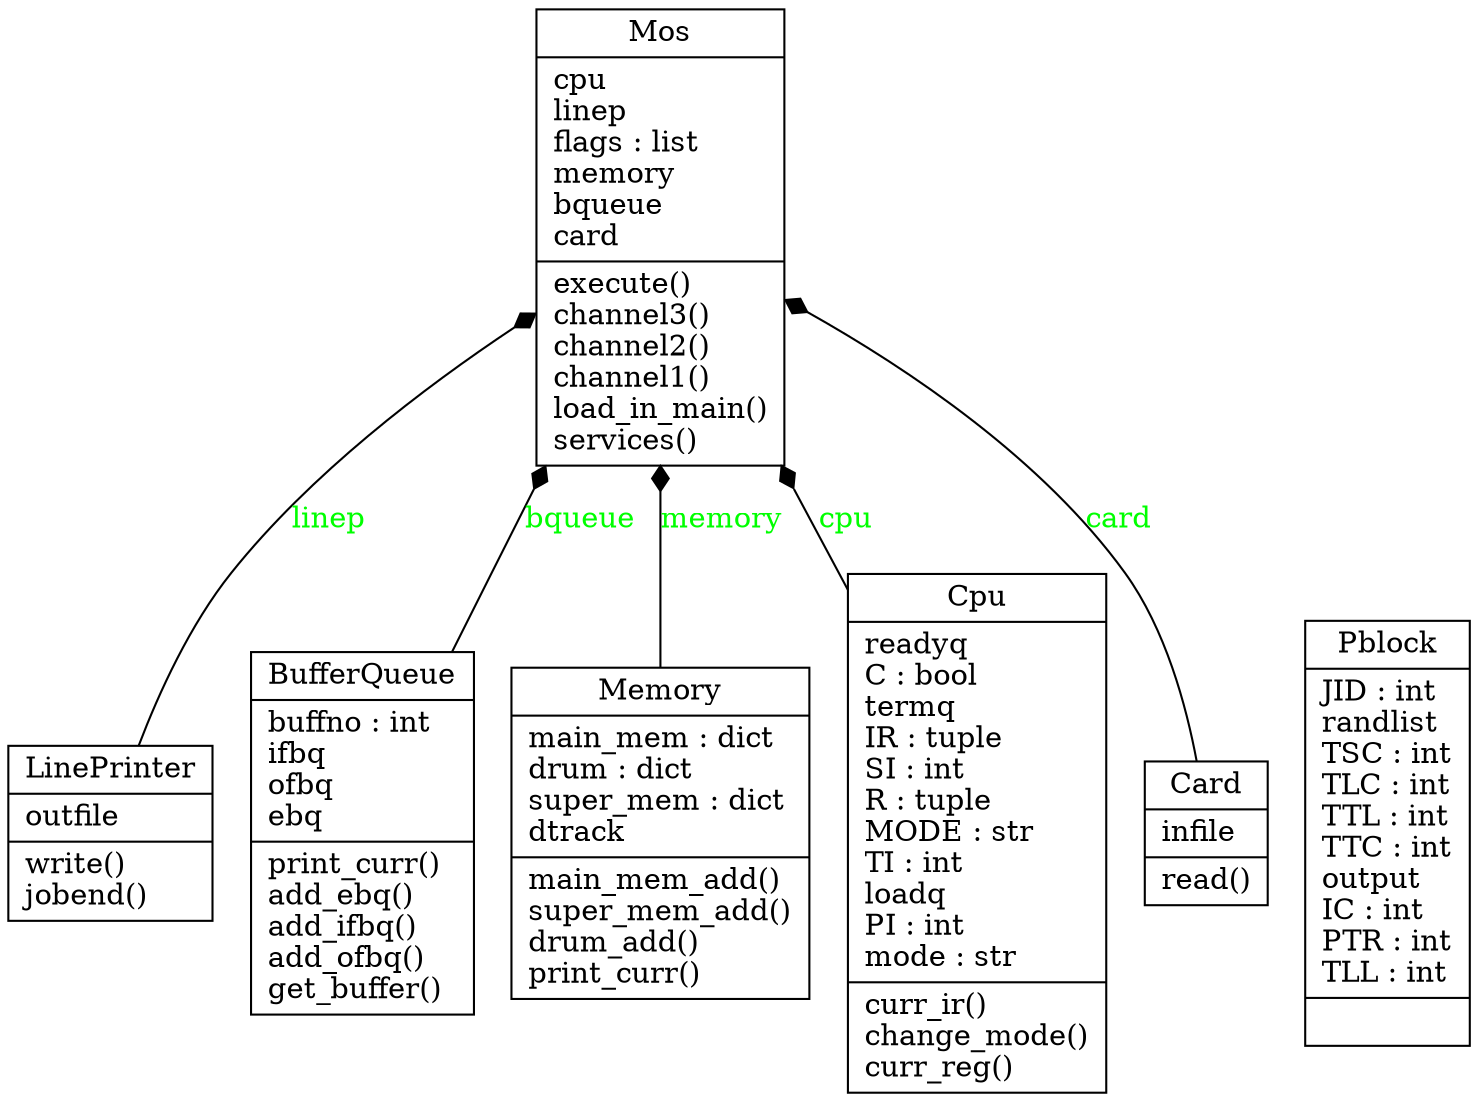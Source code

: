 digraph "classes_No_Name" {
charset="utf-8"
rankdir=BT
"4" [shape="record", label="{Mos|cpu\llinep\lflags : list\lmemory\lbqueue\lcard\l|execute()\lchannel3()\lchannel2()\lchannel1()\lload_in_main()\lservices()\l}"];
"7" [shape="record", label="{LinePrinter|outfile\l|write()\ljobend()\l}"];
"8" [shape="record", label="{BufferQueue|buffno : int\lifbq\lofbq\lebq\l|print_curr()\ladd_ebq()\ladd_ifbq()\ladd_ofbq()\lget_buffer()\l}"];
"9" [shape="record", label="{Pblock|JID : int\lrandlist\lTSC : int\lTLC : int\lTTL : int\lTTC : int\loutput\lIC : int\lPTR : int\lTLL : int\l|}"];
"10" [shape="record", label="{Memory|main_mem : dict\ldrum : dict\lsuper_mem : dict\ldtrack\l|main_mem_add()\lsuper_mem_add()\ldrum_add()\lprint_curr()\l}"];
"11" [shape="record", label="{Cpu|readyq\lC : bool\ltermq\lIR : tuple\lSI : int\lR : tuple\lMODE : str\lTI : int\lloadq\lPI : int\lmode : str\l|curr_ir()\lchange_mode()\lcurr_reg()\l}"];
"12" [shape="record", label="{Card|infile\l|read()\l}"];
"11" -> "4" [arrowhead="diamond", style="solid", arrowtail="none", fontcolor="green", label="cpu"];
"7" -> "4" [arrowhead="diamond", style="solid", arrowtail="none", fontcolor="green", label="linep"];
"10" -> "4" [arrowhead="diamond", style="solid", arrowtail="none", fontcolor="green", label="memory"];
"8" -> "4" [arrowhead="diamond", style="solid", arrowtail="none", fontcolor="green", label="bqueue"];
"12" -> "4" [arrowhead="diamond", style="solid", arrowtail="none", fontcolor="green", label="card"];
}
